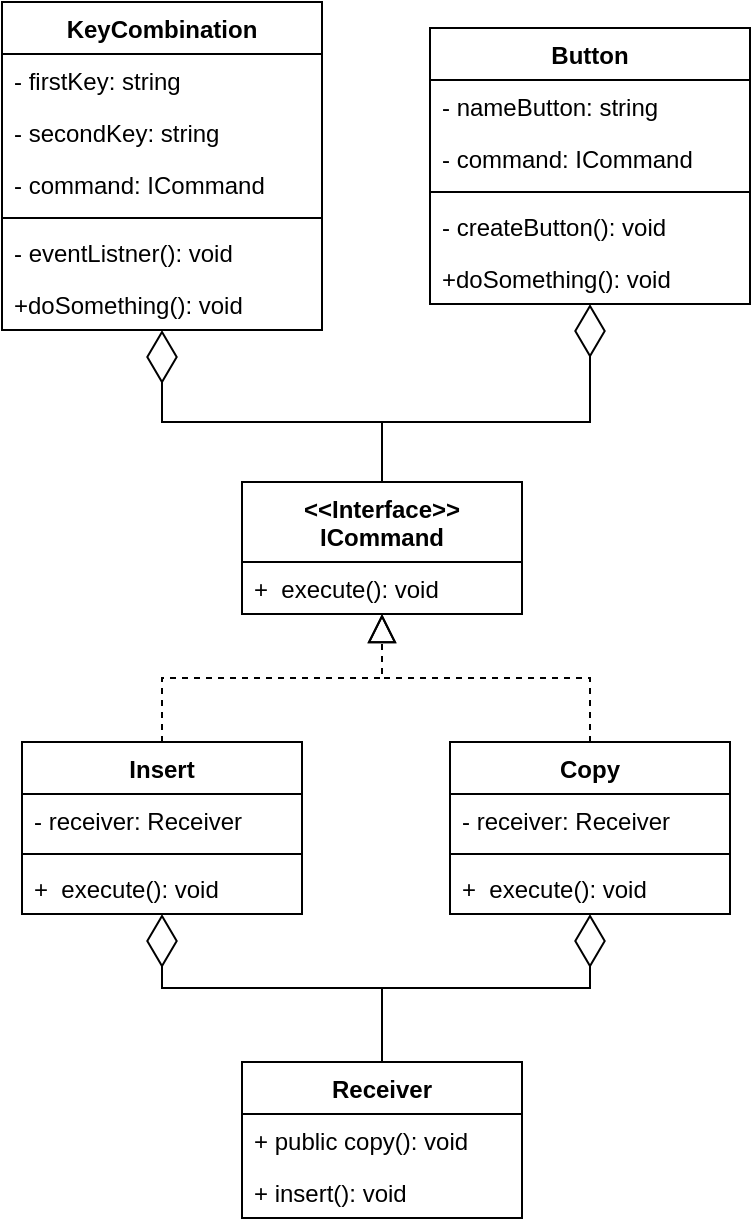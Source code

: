<mxfile version="20.6.2" type="device"><diagram id="pXGdJkOGDJkhcJCaqz8I" name="Сторінка-1"><mxGraphModel dx="1422" dy="762" grid="1" gridSize="10" guides="1" tooltips="1" connect="1" arrows="1" fold="1" page="1" pageScale="1" pageWidth="583" pageHeight="827" math="0" shadow="0"><root><mxCell id="0"/><mxCell id="1" parent="0"/><mxCell id="gLWYk6ukQbDYSPzTHnmm-1" value="Receiver" style="swimlane;fontStyle=1;childLayout=stackLayout;horizontal=1;startSize=26;fillColor=none;horizontalStack=0;resizeParent=1;resizeParentMax=0;resizeLast=0;collapsible=1;marginBottom=0;" parent="1" vertex="1"><mxGeometry x="225" y="600" width="140" height="78" as="geometry"/></mxCell><mxCell id="gLWYk6ukQbDYSPzTHnmm-2" value="+ public copy(): void" style="text;strokeColor=none;fillColor=none;align=left;verticalAlign=top;spacingLeft=4;spacingRight=4;overflow=hidden;rotatable=0;points=[[0,0.5],[1,0.5]];portConstraint=eastwest;" parent="gLWYk6ukQbDYSPzTHnmm-1" vertex="1"><mxGeometry y="26" width="140" height="26" as="geometry"/></mxCell><mxCell id="gLWYk6ukQbDYSPzTHnmm-3" value="+ insert(): void" style="text;strokeColor=none;fillColor=none;align=left;verticalAlign=top;spacingLeft=4;spacingRight=4;overflow=hidden;rotatable=0;points=[[0,0.5],[1,0.5]];portConstraint=eastwest;" parent="gLWYk6ukQbDYSPzTHnmm-1" vertex="1"><mxGeometry y="52" width="140" height="26" as="geometry"/></mxCell><mxCell id="gLWYk6ukQbDYSPzTHnmm-5" value="&lt;&lt;Interface&gt;&gt;&#10;ICommand" style="swimlane;fontStyle=1;childLayout=stackLayout;horizontal=1;startSize=40;fillColor=none;horizontalStack=0;resizeParent=1;resizeParentMax=0;resizeLast=0;collapsible=1;marginBottom=0;" parent="1" vertex="1"><mxGeometry x="225" y="310" width="140" height="66" as="geometry"/></mxCell><mxCell id="gLWYk6ukQbDYSPzTHnmm-6" value="+  execute(): void" style="text;strokeColor=none;fillColor=none;align=left;verticalAlign=top;spacingLeft=4;spacingRight=4;overflow=hidden;rotatable=0;points=[[0,0.5],[1,0.5]];portConstraint=eastwest;" parent="gLWYk6ukQbDYSPzTHnmm-5" vertex="1"><mxGeometry y="40" width="140" height="26" as="geometry"/></mxCell><mxCell id="gLWYk6ukQbDYSPzTHnmm-9" value="Insert" style="swimlane;fontStyle=1;align=center;verticalAlign=top;childLayout=stackLayout;horizontal=1;startSize=26;horizontalStack=0;resizeParent=1;resizeParentMax=0;resizeLast=0;collapsible=1;marginBottom=0;" parent="1" vertex="1"><mxGeometry x="115" y="440" width="140" height="86" as="geometry"/></mxCell><mxCell id="gLWYk6ukQbDYSPzTHnmm-10" value="- receiver: Receiver" style="text;strokeColor=none;fillColor=none;align=left;verticalAlign=top;spacingLeft=4;spacingRight=4;overflow=hidden;rotatable=0;points=[[0,0.5],[1,0.5]];portConstraint=eastwest;" parent="gLWYk6ukQbDYSPzTHnmm-9" vertex="1"><mxGeometry y="26" width="140" height="26" as="geometry"/></mxCell><mxCell id="gLWYk6ukQbDYSPzTHnmm-11" value="" style="line;strokeWidth=1;fillColor=none;align=left;verticalAlign=middle;spacingTop=-1;spacingLeft=3;spacingRight=3;rotatable=0;labelPosition=right;points=[];portConstraint=eastwest;strokeColor=inherit;" parent="gLWYk6ukQbDYSPzTHnmm-9" vertex="1"><mxGeometry y="52" width="140" height="8" as="geometry"/></mxCell><mxCell id="gLWYk6ukQbDYSPzTHnmm-13" value="+  execute(): void" style="text;strokeColor=none;fillColor=none;align=left;verticalAlign=top;spacingLeft=4;spacingRight=4;overflow=hidden;rotatable=0;points=[[0,0.5],[1,0.5]];portConstraint=eastwest;" parent="gLWYk6ukQbDYSPzTHnmm-9" vertex="1"><mxGeometry y="60" width="140" height="26" as="geometry"/></mxCell><mxCell id="gLWYk6ukQbDYSPzTHnmm-14" value="Copy" style="swimlane;fontStyle=1;align=center;verticalAlign=top;childLayout=stackLayout;horizontal=1;startSize=26;horizontalStack=0;resizeParent=1;resizeParentMax=0;resizeLast=0;collapsible=1;marginBottom=0;" parent="1" vertex="1"><mxGeometry x="329" y="440" width="140" height="86" as="geometry"/></mxCell><mxCell id="gLWYk6ukQbDYSPzTHnmm-15" value="- receiver: Receiver" style="text;strokeColor=none;fillColor=none;align=left;verticalAlign=top;spacingLeft=4;spacingRight=4;overflow=hidden;rotatable=0;points=[[0,0.5],[1,0.5]];portConstraint=eastwest;" parent="gLWYk6ukQbDYSPzTHnmm-14" vertex="1"><mxGeometry y="26" width="140" height="26" as="geometry"/></mxCell><mxCell id="gLWYk6ukQbDYSPzTHnmm-16" value="" style="line;strokeWidth=1;fillColor=none;align=left;verticalAlign=middle;spacingTop=-1;spacingLeft=3;spacingRight=3;rotatable=0;labelPosition=right;points=[];portConstraint=eastwest;strokeColor=inherit;" parent="gLWYk6ukQbDYSPzTHnmm-14" vertex="1"><mxGeometry y="52" width="140" height="8" as="geometry"/></mxCell><mxCell id="gLWYk6ukQbDYSPzTHnmm-17" value="+  execute(): void" style="text;strokeColor=none;fillColor=none;align=left;verticalAlign=top;spacingLeft=4;spacingRight=4;overflow=hidden;rotatable=0;points=[[0,0.5],[1,0.5]];portConstraint=eastwest;" parent="gLWYk6ukQbDYSPzTHnmm-14" vertex="1"><mxGeometry y="60" width="140" height="26" as="geometry"/></mxCell><mxCell id="gLWYk6ukQbDYSPzTHnmm-18" value="KeyCombination" style="swimlane;fontStyle=1;align=center;verticalAlign=top;childLayout=stackLayout;horizontal=1;startSize=26;horizontalStack=0;resizeParent=1;resizeParentMax=0;resizeLast=0;collapsible=1;marginBottom=0;" parent="1" vertex="1"><mxGeometry x="105" y="70" width="160" height="164" as="geometry"/></mxCell><mxCell id="gLWYk6ukQbDYSPzTHnmm-19" value="- firstKey: string" style="text;strokeColor=none;fillColor=none;align=left;verticalAlign=top;spacingLeft=4;spacingRight=4;overflow=hidden;rotatable=0;points=[[0,0.5],[1,0.5]];portConstraint=eastwest;" parent="gLWYk6ukQbDYSPzTHnmm-18" vertex="1"><mxGeometry y="26" width="160" height="26" as="geometry"/></mxCell><mxCell id="gLWYk6ukQbDYSPzTHnmm-22" value="- secondKey: string" style="text;strokeColor=none;fillColor=none;align=left;verticalAlign=top;spacingLeft=4;spacingRight=4;overflow=hidden;rotatable=0;points=[[0,0.5],[1,0.5]];portConstraint=eastwest;" parent="gLWYk6ukQbDYSPzTHnmm-18" vertex="1"><mxGeometry y="52" width="160" height="26" as="geometry"/></mxCell><mxCell id="gLWYk6ukQbDYSPzTHnmm-23" value="- command: ICommand" style="text;strokeColor=none;fillColor=none;align=left;verticalAlign=top;spacingLeft=4;spacingRight=4;overflow=hidden;rotatable=0;points=[[0,0.5],[1,0.5]];portConstraint=eastwest;" parent="gLWYk6ukQbDYSPzTHnmm-18" vertex="1"><mxGeometry y="78" width="160" height="26" as="geometry"/></mxCell><mxCell id="gLWYk6ukQbDYSPzTHnmm-20" value="" style="line;strokeWidth=1;fillColor=none;align=left;verticalAlign=middle;spacingTop=-1;spacingLeft=3;spacingRight=3;rotatable=0;labelPosition=right;points=[];portConstraint=eastwest;strokeColor=inherit;" parent="gLWYk6ukQbDYSPzTHnmm-18" vertex="1"><mxGeometry y="104" width="160" height="8" as="geometry"/></mxCell><mxCell id="gLWYk6ukQbDYSPzTHnmm-21" value="- eventListner(): void" style="text;strokeColor=none;fillColor=none;align=left;verticalAlign=top;spacingLeft=4;spacingRight=4;overflow=hidden;rotatable=0;points=[[0,0.5],[1,0.5]];portConstraint=eastwest;" parent="gLWYk6ukQbDYSPzTHnmm-18" vertex="1"><mxGeometry y="112" width="160" height="26" as="geometry"/></mxCell><mxCell id="gLWYk6ukQbDYSPzTHnmm-24" value="+doSomething(): void" style="text;strokeColor=none;fillColor=none;align=left;verticalAlign=top;spacingLeft=4;spacingRight=4;overflow=hidden;rotatable=0;points=[[0,0.5],[1,0.5]];portConstraint=eastwest;" parent="gLWYk6ukQbDYSPzTHnmm-18" vertex="1"><mxGeometry y="138" width="160" height="26" as="geometry"/></mxCell><mxCell id="gLWYk6ukQbDYSPzTHnmm-26" value="Button" style="swimlane;fontStyle=1;align=center;verticalAlign=top;childLayout=stackLayout;horizontal=1;startSize=26;horizontalStack=0;resizeParent=1;resizeParentMax=0;resizeLast=0;collapsible=1;marginBottom=0;" parent="1" vertex="1"><mxGeometry x="319" y="83" width="160" height="138" as="geometry"/></mxCell><mxCell id="gLWYk6ukQbDYSPzTHnmm-27" value="- nameButton: string" style="text;strokeColor=none;fillColor=none;align=left;verticalAlign=top;spacingLeft=4;spacingRight=4;overflow=hidden;rotatable=0;points=[[0,0.5],[1,0.5]];portConstraint=eastwest;" parent="gLWYk6ukQbDYSPzTHnmm-26" vertex="1"><mxGeometry y="26" width="160" height="26" as="geometry"/></mxCell><mxCell id="gLWYk6ukQbDYSPzTHnmm-29" value="- command: ICommand" style="text;strokeColor=none;fillColor=none;align=left;verticalAlign=top;spacingLeft=4;spacingRight=4;overflow=hidden;rotatable=0;points=[[0,0.5],[1,0.5]];portConstraint=eastwest;" parent="gLWYk6ukQbDYSPzTHnmm-26" vertex="1"><mxGeometry y="52" width="160" height="26" as="geometry"/></mxCell><mxCell id="gLWYk6ukQbDYSPzTHnmm-30" value="" style="line;strokeWidth=1;fillColor=none;align=left;verticalAlign=middle;spacingTop=-1;spacingLeft=3;spacingRight=3;rotatable=0;labelPosition=right;points=[];portConstraint=eastwest;strokeColor=inherit;" parent="gLWYk6ukQbDYSPzTHnmm-26" vertex="1"><mxGeometry y="78" width="160" height="8" as="geometry"/></mxCell><mxCell id="gLWYk6ukQbDYSPzTHnmm-31" value="- createButton(): void" style="text;strokeColor=none;fillColor=none;align=left;verticalAlign=top;spacingLeft=4;spacingRight=4;overflow=hidden;rotatable=0;points=[[0,0.5],[1,0.5]];portConstraint=eastwest;" parent="gLWYk6ukQbDYSPzTHnmm-26" vertex="1"><mxGeometry y="86" width="160" height="26" as="geometry"/></mxCell><mxCell id="gLWYk6ukQbDYSPzTHnmm-32" value="+doSomething(): void" style="text;strokeColor=none;fillColor=none;align=left;verticalAlign=top;spacingLeft=4;spacingRight=4;overflow=hidden;rotatable=0;points=[[0,0.5],[1,0.5]];portConstraint=eastwest;" parent="gLWYk6ukQbDYSPzTHnmm-26" vertex="1"><mxGeometry y="112" width="160" height="26" as="geometry"/></mxCell><mxCell id="gLWYk6ukQbDYSPzTHnmm-34" value="" style="endArrow=block;dashed=1;endFill=0;endSize=12;html=1;rounded=0;edgeStyle=orthogonalEdgeStyle;" parent="1" source="gLWYk6ukQbDYSPzTHnmm-9" target="gLWYk6ukQbDYSPzTHnmm-5" edge="1"><mxGeometry width="160" relative="1" as="geometry"><mxPoint x="425" y="430" as="sourcePoint"/><mxPoint x="110" y="350" as="targetPoint"/></mxGeometry></mxCell><mxCell id="gLWYk6ukQbDYSPzTHnmm-35" value="" style="endArrow=block;dashed=1;endFill=0;endSize=12;html=1;rounded=0;edgeStyle=orthogonalEdgeStyle;" parent="1" source="gLWYk6ukQbDYSPzTHnmm-14" target="gLWYk6ukQbDYSPzTHnmm-5" edge="1"><mxGeometry width="160" relative="1" as="geometry"><mxPoint x="425" y="430" as="sourcePoint"/><mxPoint x="450" y="360" as="targetPoint"/></mxGeometry></mxCell><mxCell id="I1Z04kB-sxbitHCDwisX-1" value="" style="endArrow=diamondThin;endFill=0;endSize=24;html=1;rounded=0;edgeStyle=orthogonalEdgeStyle;" edge="1" parent="1" source="gLWYk6ukQbDYSPzTHnmm-1" target="gLWYk6ukQbDYSPzTHnmm-9"><mxGeometry width="160" relative="1" as="geometry"><mxPoint x="169" y="550" as="sourcePoint"/><mxPoint x="329" y="550" as="targetPoint"/></mxGeometry></mxCell><mxCell id="I1Z04kB-sxbitHCDwisX-2" value="" style="endArrow=diamondThin;endFill=0;endSize=24;html=1;rounded=0;edgeStyle=orthogonalEdgeStyle;" edge="1" parent="1" source="gLWYk6ukQbDYSPzTHnmm-1" target="gLWYk6ukQbDYSPzTHnmm-14"><mxGeometry width="160" relative="1" as="geometry"><mxPoint x="210" y="390" as="sourcePoint"/><mxPoint x="370" y="390" as="targetPoint"/></mxGeometry></mxCell><mxCell id="I1Z04kB-sxbitHCDwisX-3" value="" style="endArrow=diamondThin;endFill=0;endSize=24;html=1;rounded=0;edgeStyle=orthogonalEdgeStyle;" edge="1" parent="1" source="gLWYk6ukQbDYSPzTHnmm-5" target="gLWYk6ukQbDYSPzTHnmm-18"><mxGeometry width="160" relative="1" as="geometry"><mxPoint x="210" y="390" as="sourcePoint"/><mxPoint x="110" y="340" as="targetPoint"/><Array as="points"><mxPoint x="295" y="280"/><mxPoint x="185" y="280"/></Array></mxGeometry></mxCell><mxCell id="I1Z04kB-sxbitHCDwisX-4" value="" style="endArrow=diamondThin;endFill=0;endSize=24;html=1;rounded=0;edgeStyle=orthogonalEdgeStyle;" edge="1" parent="1" source="gLWYk6ukQbDYSPzTHnmm-5" target="gLWYk6ukQbDYSPzTHnmm-26"><mxGeometry width="160" relative="1" as="geometry"><mxPoint x="210" y="390" as="sourcePoint"/><mxPoint x="370" y="390" as="targetPoint"/><Array as="points"><mxPoint x="295" y="280"/><mxPoint x="399" y="280"/></Array></mxGeometry></mxCell></root></mxGraphModel></diagram></mxfile>